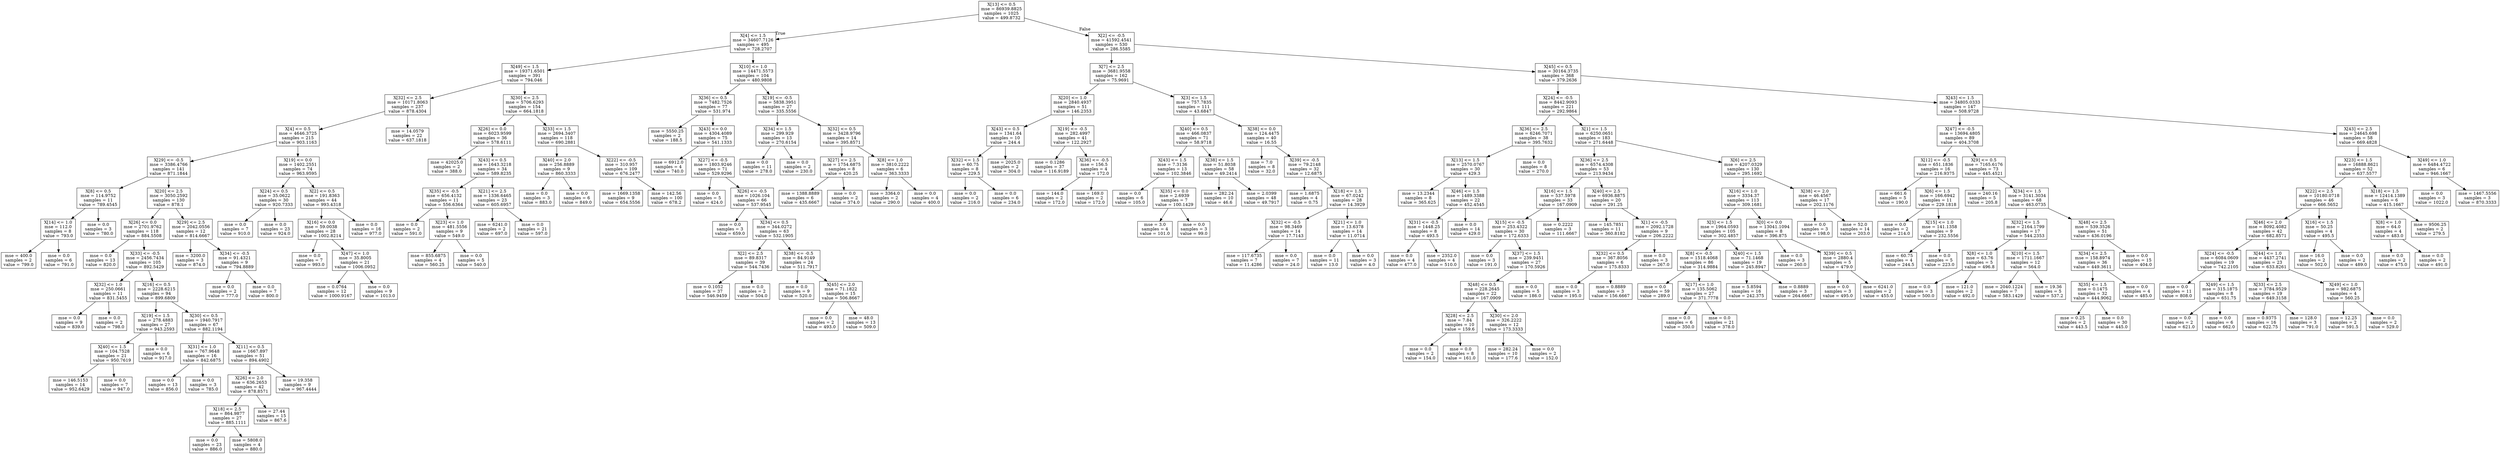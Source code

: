 digraph Tree {
node [shape=box] ;
0 [label="X[13] <= 0.5\nmse = 86939.8825\nsamples = 1025\nvalue = 499.8732"] ;
1 [label="X[4] <= 1.5\nmse = 34607.7126\nsamples = 495\nvalue = 728.2707"] ;
0 -> 1 [labeldistance=2.5, labelangle=45, headlabel="True"] ;
2 [label="X[49] <= 1.5\nmse = 19371.6501\nsamples = 391\nvalue = 794.046"] ;
1 -> 2 ;
3 [label="X[32] <= 2.5\nmse = 10171.8063\nsamples = 237\nvalue = 878.4304"] ;
2 -> 3 ;
4 [label="X[4] <= 0.5\nmse = 4646.3725\nsamples = 215\nvalue = 903.1163"] ;
3 -> 4 ;
5 [label="X[29] <= -0.5\nmse = 3386.4766\nsamples = 141\nvalue = 871.1844"] ;
4 -> 5 ;
6 [label="X[8] <= 0.5\nmse = 114.9752\nsamples = 11\nvalue = 789.4545"] ;
5 -> 6 ;
7 [label="X[14] <= 1.0\nmse = 112.0\nsamples = 8\nvalue = 793.0"] ;
6 -> 7 ;
8 [label="mse = 400.0\nsamples = 2\nvalue = 799.0"] ;
7 -> 8 ;
9 [label="mse = 0.0\nsamples = 6\nvalue = 791.0"] ;
7 -> 9 ;
10 [label="mse = 0.0\nsamples = 3\nvalue = 780.0"] ;
6 -> 10 ;
11 [label="X[20] <= 2.5\nmse = 3050.2592\nsamples = 130\nvalue = 878.1"] ;
5 -> 11 ;
12 [label="X[26] <= 0.0\nmse = 2701.9762\nsamples = 118\nvalue = 884.5508"] ;
11 -> 12 ;
13 [label="mse = 0.0\nsamples = 13\nvalue = 820.0"] ;
12 -> 13 ;
14 [label="X[33] <= -0.5\nmse = 2456.7434\nsamples = 105\nvalue = 892.5429"] ;
12 -> 14 ;
15 [label="X[32] <= 1.0\nmse = 250.0661\nsamples = 11\nvalue = 831.5455"] ;
14 -> 15 ;
16 [label="mse = 0.0\nsamples = 9\nvalue = 839.0"] ;
15 -> 16 ;
17 [label="mse = 0.0\nsamples = 2\nvalue = 798.0"] ;
15 -> 17 ;
18 [label="X[16] <= 0.5\nmse = 2228.6215\nsamples = 94\nvalue = 899.6809"] ;
14 -> 18 ;
19 [label="X[19] <= 1.5\nmse = 278.4883\nsamples = 27\nvalue = 943.2593"] ;
18 -> 19 ;
20 [label="X[40] <= 1.5\nmse = 104.7528\nsamples = 21\nvalue = 950.7619"] ;
19 -> 20 ;
21 [label="mse = 146.5153\nsamples = 14\nvalue = 952.6429"] ;
20 -> 21 ;
22 [label="mse = 0.0\nsamples = 7\nvalue = 947.0"] ;
20 -> 22 ;
23 [label="mse = 0.0\nsamples = 6\nvalue = 917.0"] ;
19 -> 23 ;
24 [label="X[30] <= 0.5\nmse = 1940.7917\nsamples = 67\nvalue = 882.1194"] ;
18 -> 24 ;
25 [label="X[31] <= 1.0\nmse = 767.9648\nsamples = 16\nvalue = 842.6875"] ;
24 -> 25 ;
26 [label="mse = 0.0\nsamples = 13\nvalue = 856.0"] ;
25 -> 26 ;
27 [label="mse = 0.0\nsamples = 3\nvalue = 785.0"] ;
25 -> 27 ;
28 [label="X[11] <= 0.5\nmse = 1667.897\nsamples = 51\nvalue = 894.4902"] ;
24 -> 28 ;
29 [label="X[26] <= 2.0\nmse = 636.2653\nsamples = 42\nvalue = 878.8571"] ;
28 -> 29 ;
30 [label="X[18] <= 2.5\nmse = 864.9877\nsamples = 27\nvalue = 885.1111"] ;
29 -> 30 ;
31 [label="mse = 0.0\nsamples = 23\nvalue = 886.0"] ;
30 -> 31 ;
32 [label="mse = 5808.0\nsamples = 4\nvalue = 880.0"] ;
30 -> 32 ;
33 [label="mse = 27.44\nsamples = 15\nvalue = 867.6"] ;
29 -> 33 ;
34 [label="mse = 19.358\nsamples = 9\nvalue = 967.4444"] ;
28 -> 34 ;
35 [label="X[29] <= 2.5\nmse = 2042.0556\nsamples = 12\nvalue = 814.6667"] ;
11 -> 35 ;
36 [label="mse = 3200.0\nsamples = 3\nvalue = 874.0"] ;
35 -> 36 ;
37 [label="X[34] <= -0.5\nmse = 91.4321\nsamples = 9\nvalue = 794.8889"] ;
35 -> 37 ;
38 [label="mse = 0.0\nsamples = 2\nvalue = 777.0"] ;
37 -> 38 ;
39 [label="mse = 0.0\nsamples = 7\nvalue = 800.0"] ;
37 -> 39 ;
40 [label="X[19] <= 0.0\nmse = 1402.2551\nsamples = 74\nvalue = 963.9595"] ;
4 -> 40 ;
41 [label="X[24] <= 0.5\nmse = 35.0622\nsamples = 30\nvalue = 920.7333"] ;
40 -> 41 ;
42 [label="mse = 0.0\nsamples = 7\nvalue = 910.0"] ;
41 -> 42 ;
43 [label="mse = 0.0\nsamples = 23\nvalue = 924.0"] ;
41 -> 43 ;
44 [label="X[2] <= 0.5\nmse = 191.8363\nsamples = 44\nvalue = 993.4318"] ;
40 -> 44 ;
45 [label="X[16] <= 0.0\nmse = 59.0038\nsamples = 28\nvalue = 1002.8214"] ;
44 -> 45 ;
46 [label="mse = 0.0\nsamples = 7\nvalue = 993.0"] ;
45 -> 46 ;
47 [label="X[47] <= 1.0\nmse = 35.8005\nsamples = 21\nvalue = 1006.0952"] ;
45 -> 47 ;
48 [label="mse = 0.0764\nsamples = 12\nvalue = 1000.9167"] ;
47 -> 48 ;
49 [label="mse = 0.0\nsamples = 9\nvalue = 1013.0"] ;
47 -> 49 ;
50 [label="mse = 0.0\nsamples = 16\nvalue = 977.0"] ;
44 -> 50 ;
51 [label="mse = 14.0579\nsamples = 22\nvalue = 637.1818"] ;
3 -> 51 ;
52 [label="X[30] <= 2.5\nmse = 5706.6293\nsamples = 154\nvalue = 664.1818"] ;
2 -> 52 ;
53 [label="X[26] <= 0.0\nmse = 6023.9599\nsamples = 36\nvalue = 578.6111"] ;
52 -> 53 ;
54 [label="mse = 42025.0\nsamples = 2\nvalue = 388.0"] ;
53 -> 54 ;
55 [label="X[43] <= 0.5\nmse = 1643.3218\nsamples = 34\nvalue = 589.8235"] ;
53 -> 55 ;
56 [label="X[35] <= -0.5\nmse = 656.4132\nsamples = 11\nvalue = 556.6364"] ;
55 -> 56 ;
57 [label="mse = 0.0\nsamples = 2\nvalue = 591.0"] ;
56 -> 57 ;
58 [label="X[23] <= 1.0\nmse = 481.5556\nsamples = 9\nvalue = 549.0"] ;
56 -> 58 ;
59 [label="mse = 855.6875\nsamples = 4\nvalue = 560.25"] ;
58 -> 59 ;
60 [label="mse = 0.0\nsamples = 5\nvalue = 540.0"] ;
58 -> 60 ;
61 [label="X[21] <= 2.5\nmse = 1336.6465\nsamples = 23\nvalue = 605.6957"] ;
55 -> 61 ;
62 [label="mse = 6241.0\nsamples = 2\nvalue = 697.0"] ;
61 -> 62 ;
63 [label="mse = 0.0\nsamples = 21\nvalue = 597.0"] ;
61 -> 63 ;
64 [label="X[33] <= 1.5\nmse = 2694.3407\nsamples = 118\nvalue = 690.2881"] ;
52 -> 64 ;
65 [label="X[40] <= 2.0\nmse = 256.8889\nsamples = 9\nvalue = 860.3333"] ;
64 -> 65 ;
66 [label="mse = 0.0\nsamples = 3\nvalue = 883.0"] ;
65 -> 66 ;
67 [label="mse = 0.0\nsamples = 6\nvalue = 849.0"] ;
65 -> 67 ;
68 [label="X[22] <= -0.5\nmse = 310.957\nsamples = 109\nvalue = 676.2477"] ;
64 -> 68 ;
69 [label="mse = 1669.1358\nsamples = 9\nvalue = 654.5556"] ;
68 -> 69 ;
70 [label="mse = 142.56\nsamples = 100\nvalue = 678.2"] ;
68 -> 70 ;
71 [label="X[10] <= 1.0\nmse = 14471.5573\nsamples = 104\nvalue = 480.9808"] ;
1 -> 71 ;
72 [label="X[36] <= 0.5\nmse = 7482.7526\nsamples = 77\nvalue = 531.974"] ;
71 -> 72 ;
73 [label="mse = 5550.25\nsamples = 2\nvalue = 188.5"] ;
72 -> 73 ;
74 [label="X[43] <= 0.0\nmse = 4304.4089\nsamples = 75\nvalue = 541.1333"] ;
72 -> 74 ;
75 [label="mse = 6912.0\nsamples = 4\nvalue = 740.0"] ;
74 -> 75 ;
76 [label="X[27] <= -0.5\nmse = 1803.9246\nsamples = 71\nvalue = 529.9296"] ;
74 -> 76 ;
77 [label="mse = 0.0\nsamples = 5\nvalue = 424.0"] ;
76 -> 77 ;
78 [label="X[26] <= -0.5\nmse = 1026.104\nsamples = 66\nvalue = 537.9545"] ;
76 -> 78 ;
79 [label="mse = 0.0\nsamples = 3\nvalue = 659.0"] ;
78 -> 79 ;
80 [label="X[34] <= 0.5\nmse = 344.0272\nsamples = 63\nvalue = 532.1905"] ;
78 -> 80 ;
81 [label="X[2] <= 2.5\nmse = 89.8317\nsamples = 39\nvalue = 544.7436"] ;
80 -> 81 ;
82 [label="mse = 0.1052\nsamples = 37\nvalue = 546.9459"] ;
81 -> 82 ;
83 [label="mse = 0.0\nsamples = 2\nvalue = 504.0"] ;
81 -> 83 ;
84 [label="X[38] <= -0.5\nmse = 84.9149\nsamples = 24\nvalue = 511.7917"] ;
80 -> 84 ;
85 [label="mse = 0.0\nsamples = 9\nvalue = 520.0"] ;
84 -> 85 ;
86 [label="X[45] <= 2.0\nmse = 71.1822\nsamples = 15\nvalue = 506.8667"] ;
84 -> 86 ;
87 [label="mse = 0.0\nsamples = 2\nvalue = 493.0"] ;
86 -> 87 ;
88 [label="mse = 48.0\nsamples = 13\nvalue = 509.0"] ;
86 -> 88 ;
89 [label="X[19] <= -0.5\nmse = 5838.3951\nsamples = 27\nvalue = 335.5556"] ;
71 -> 89 ;
90 [label="X[34] <= 1.5\nmse = 299.929\nsamples = 13\nvalue = 270.6154"] ;
89 -> 90 ;
91 [label="mse = 0.0\nsamples = 11\nvalue = 278.0"] ;
90 -> 91 ;
92 [label="mse = 0.0\nsamples = 2\nvalue = 230.0"] ;
90 -> 92 ;
93 [label="X[32] <= 0.5\nmse = 3428.9796\nsamples = 14\nvalue = 395.8571"] ;
89 -> 93 ;
94 [label="X[27] <= 2.5\nmse = 1754.6875\nsamples = 8\nvalue = 420.25"] ;
93 -> 94 ;
95 [label="mse = 1388.8889\nsamples = 6\nvalue = 435.6667"] ;
94 -> 95 ;
96 [label="mse = 0.0\nsamples = 2\nvalue = 374.0"] ;
94 -> 96 ;
97 [label="X[8] <= 1.0\nmse = 3810.2222\nsamples = 6\nvalue = 363.3333"] ;
93 -> 97 ;
98 [label="mse = 3364.0\nsamples = 2\nvalue = 290.0"] ;
97 -> 98 ;
99 [label="mse = 0.0\nsamples = 4\nvalue = 400.0"] ;
97 -> 99 ;
100 [label="X[2] <= -0.5\nmse = 41592.4541\nsamples = 530\nvalue = 286.5585"] ;
0 -> 100 [labeldistance=2.5, labelangle=-45, headlabel="False"] ;
101 [label="X[7] <= 2.5\nmse = 3681.9558\nsamples = 162\nvalue = 75.9691"] ;
100 -> 101 ;
102 [label="X[20] <= 1.0\nmse = 2840.4937\nsamples = 51\nvalue = 146.2353"] ;
101 -> 102 ;
103 [label="X[43] <= 0.5\nmse = 1341.64\nsamples = 10\nvalue = 244.4"] ;
102 -> 103 ;
104 [label="X[32] <= 1.5\nmse = 60.75\nsamples = 8\nvalue = 229.5"] ;
103 -> 104 ;
105 [label="mse = 0.0\nsamples = 2\nvalue = 216.0"] ;
104 -> 105 ;
106 [label="mse = 0.0\nsamples = 6\nvalue = 234.0"] ;
104 -> 106 ;
107 [label="mse = 2025.0\nsamples = 2\nvalue = 304.0"] ;
103 -> 107 ;
108 [label="X[19] <= -0.5\nmse = 282.4997\nsamples = 41\nvalue = 122.2927"] ;
102 -> 108 ;
109 [label="mse = 0.1286\nsamples = 37\nvalue = 116.9189"] ;
108 -> 109 ;
110 [label="X[36] <= -0.5\nmse = 156.5\nsamples = 4\nvalue = 172.0"] ;
108 -> 110 ;
111 [label="mse = 144.0\nsamples = 2\nvalue = 172.0"] ;
110 -> 111 ;
112 [label="mse = 169.0\nsamples = 2\nvalue = 172.0"] ;
110 -> 112 ;
113 [label="X[3] <= 1.5\nmse = 757.7835\nsamples = 111\nvalue = 43.6847"] ;
101 -> 113 ;
114 [label="X[40] <= 0.5\nmse = 466.0837\nsamples = 71\nvalue = 58.9718"] ;
113 -> 114 ;
115 [label="X[43] <= 1.5\nmse = 7.3136\nsamples = 13\nvalue = 102.3846"] ;
114 -> 115 ;
116 [label="mse = 0.0\nsamples = 6\nvalue = 105.0"] ;
115 -> 116 ;
117 [label="X[35] <= 0.0\nmse = 2.6939\nsamples = 7\nvalue = 100.1429"] ;
115 -> 117 ;
118 [label="mse = 3.0\nsamples = 4\nvalue = 101.0"] ;
117 -> 118 ;
119 [label="mse = 0.0\nsamples = 3\nvalue = 99.0"] ;
117 -> 119 ;
120 [label="X[38] <= 1.5\nmse = 51.8038\nsamples = 58\nvalue = 49.2414"] ;
114 -> 120 ;
121 [label="mse = 282.24\nsamples = 10\nvalue = 46.6"] ;
120 -> 121 ;
122 [label="mse = 2.0399\nsamples = 48\nvalue = 49.7917"] ;
120 -> 122 ;
123 [label="X[38] <= 0.0\nmse = 124.4475\nsamples = 40\nvalue = 16.55"] ;
113 -> 123 ;
124 [label="mse = 7.0\nsamples = 8\nvalue = 32.0"] ;
123 -> 124 ;
125 [label="X[39] <= -0.5\nmse = 79.2148\nsamples = 32\nvalue = 12.6875"] ;
123 -> 125 ;
126 [label="mse = 1.6875\nsamples = 4\nvalue = 0.75"] ;
125 -> 126 ;
127 [label="X[18] <= 1.5\nmse = 67.0242\nsamples = 28\nvalue = 14.3929"] ;
125 -> 127 ;
128 [label="X[32] <= -0.5\nmse = 98.3469\nsamples = 14\nvalue = 17.7143"] ;
127 -> 128 ;
129 [label="mse = 117.6735\nsamples = 7\nvalue = 11.4286"] ;
128 -> 129 ;
130 [label="mse = 0.0\nsamples = 7\nvalue = 24.0"] ;
128 -> 130 ;
131 [label="X[21] <= 1.0\nmse = 13.6378\nsamples = 14\nvalue = 11.0714"] ;
127 -> 131 ;
132 [label="mse = 0.0\nsamples = 11\nvalue = 13.0"] ;
131 -> 132 ;
133 [label="mse = 0.0\nsamples = 3\nvalue = 4.0"] ;
131 -> 133 ;
134 [label="X[45] <= 0.5\nmse = 30164.3735\nsamples = 368\nvalue = 379.2636"] ;
100 -> 134 ;
135 [label="X[24] <= -0.5\nmse = 8442.9093\nsamples = 221\nvalue = 292.9864"] ;
134 -> 135 ;
136 [label="X[36] <= 2.5\nmse = 6246.7071\nsamples = 38\nvalue = 395.7632"] ;
135 -> 136 ;
137 [label="X[13] <= 1.5\nmse = 2570.0767\nsamples = 30\nvalue = 429.3"] ;
136 -> 137 ;
138 [label="mse = 13.2344\nsamples = 8\nvalue = 365.625"] ;
137 -> 138 ;
139 [label="X[46] <= 1.5\nmse = 1489.3388\nsamples = 22\nvalue = 452.4545"] ;
137 -> 139 ;
140 [label="X[31] <= -0.5\nmse = 1448.25\nsamples = 8\nvalue = 493.5"] ;
139 -> 140 ;
141 [label="mse = 0.0\nsamples = 4\nvalue = 477.0"] ;
140 -> 141 ;
142 [label="mse = 2352.0\nsamples = 4\nvalue = 510.0"] ;
140 -> 142 ;
143 [label="mse = 0.0\nsamples = 14\nvalue = 429.0"] ;
139 -> 143 ;
144 [label="mse = 0.0\nsamples = 8\nvalue = 270.0"] ;
136 -> 144 ;
145 [label="X[1] <= 1.5\nmse = 6250.0651\nsamples = 183\nvalue = 271.6448"] ;
135 -> 145 ;
146 [label="X[36] <= 2.5\nmse = 6574.4308\nsamples = 53\nvalue = 213.9434"] ;
145 -> 146 ;
147 [label="X[16] <= 1.5\nmse = 537.5978\nsamples = 33\nvalue = 167.0909"] ;
146 -> 147 ;
148 [label="X[15] <= -0.5\nmse = 253.4322\nsamples = 30\nvalue = 172.6333"] ;
147 -> 148 ;
149 [label="mse = 0.0\nsamples = 3\nvalue = 191.0"] ;
148 -> 149 ;
150 [label="X[37] <= 1.5\nmse = 239.9451\nsamples = 27\nvalue = 170.5926"] ;
148 -> 150 ;
151 [label="X[48] <= 0.5\nmse = 228.2645\nsamples = 22\nvalue = 167.0909"] ;
150 -> 151 ;
152 [label="X[28] <= 2.5\nmse = 7.84\nsamples = 10\nvalue = 159.6"] ;
151 -> 152 ;
153 [label="mse = 0.0\nsamples = 2\nvalue = 154.0"] ;
152 -> 153 ;
154 [label="mse = 0.0\nsamples = 8\nvalue = 161.0"] ;
152 -> 154 ;
155 [label="X[30] <= 2.0\nmse = 326.2222\nsamples = 12\nvalue = 173.3333"] ;
151 -> 155 ;
156 [label="mse = 282.24\nsamples = 10\nvalue = 177.6"] ;
155 -> 156 ;
157 [label="mse = 0.0\nsamples = 2\nvalue = 152.0"] ;
155 -> 157 ;
158 [label="mse = 0.0\nsamples = 5\nvalue = 186.0"] ;
150 -> 158 ;
159 [label="mse = 0.2222\nsamples = 3\nvalue = 111.6667"] ;
147 -> 159 ;
160 [label="X[40] <= 2.5\nmse = 6936.8875\nsamples = 20\nvalue = 291.25"] ;
146 -> 160 ;
161 [label="mse = 145.7851\nsamples = 11\nvalue = 360.8182"] ;
160 -> 161 ;
162 [label="X[1] <= -0.5\nmse = 2092.1728\nsamples = 9\nvalue = 206.2222"] ;
160 -> 162 ;
163 [label="X[32] <= 0.5\nmse = 367.8056\nsamples = 6\nvalue = 175.8333"] ;
162 -> 163 ;
164 [label="mse = 0.0\nsamples = 3\nvalue = 195.0"] ;
163 -> 164 ;
165 [label="mse = 0.8889\nsamples = 3\nvalue = 156.6667"] ;
163 -> 165 ;
166 [label="mse = 0.0\nsamples = 3\nvalue = 267.0"] ;
162 -> 166 ;
167 [label="X[6] <= 2.5\nmse = 4207.0329\nsamples = 130\nvalue = 295.1692"] ;
145 -> 167 ;
168 [label="X[16] <= 1.0\nmse = 3334.37\nsamples = 113\nvalue = 309.1681"] ;
167 -> 168 ;
169 [label="X[3] <= 1.5\nmse = 1964.0593\nsamples = 105\nvalue = 302.4857"] ;
168 -> 169 ;
170 [label="X[8] <= -0.5\nmse = 1518.4068\nsamples = 86\nvalue = 314.9884"] ;
169 -> 170 ;
171 [label="mse = 0.0\nsamples = 59\nvalue = 289.0"] ;
170 -> 171 ;
172 [label="X[17] <= 1.0\nmse = 135.5062\nsamples = 27\nvalue = 371.7778"] ;
170 -> 172 ;
173 [label="mse = 0.0\nsamples = 6\nvalue = 350.0"] ;
172 -> 173 ;
174 [label="mse = 0.0\nsamples = 21\nvalue = 378.0"] ;
172 -> 174 ;
175 [label="X[40] <= 1.5\nmse = 71.1468\nsamples = 19\nvalue = 245.8947"] ;
169 -> 175 ;
176 [label="mse = 5.8594\nsamples = 16\nvalue = 242.375"] ;
175 -> 176 ;
177 [label="mse = 0.8889\nsamples = 3\nvalue = 264.6667"] ;
175 -> 177 ;
178 [label="X[0] <= 0.0\nmse = 13041.1094\nsamples = 8\nvalue = 396.875"] ;
168 -> 178 ;
179 [label="mse = 0.0\nsamples = 3\nvalue = 260.0"] ;
178 -> 179 ;
180 [label="X[39] <= 0.5\nmse = 2880.4\nsamples = 5\nvalue = 479.0"] ;
178 -> 180 ;
181 [label="mse = 0.0\nsamples = 3\nvalue = 495.0"] ;
180 -> 181 ;
182 [label="mse = 6241.0\nsamples = 2\nvalue = 455.0"] ;
180 -> 182 ;
183 [label="X[38] <= 2.0\nmse = 46.4567\nsamples = 17\nvalue = 202.1176"] ;
167 -> 183 ;
184 [label="mse = 0.0\nsamples = 3\nvalue = 198.0"] ;
183 -> 184 ;
185 [label="mse = 52.0\nsamples = 14\nvalue = 203.0"] ;
183 -> 185 ;
186 [label="X[43] <= 1.5\nmse = 34805.0333\nsamples = 147\nvalue = 508.9728"] ;
134 -> 186 ;
187 [label="X[47] <= -0.5\nmse = 13694.4805\nsamples = 89\nvalue = 404.3708"] ;
186 -> 187 ;
188 [label="X[12] <= -0.5\nmse = 651.1836\nsamples = 16\nvalue = 216.9375"] ;
187 -> 188 ;
189 [label="mse = 661.6\nsamples = 5\nvalue = 190.0"] ;
188 -> 189 ;
190 [label="X[6] <= 1.5\nmse = 166.6942\nsamples = 11\nvalue = 229.1818"] ;
188 -> 190 ;
191 [label="mse = 0.0\nsamples = 2\nvalue = 214.0"] ;
190 -> 191 ;
192 [label="X[15] <= 1.0\nmse = 141.1358\nsamples = 9\nvalue = 232.5556"] ;
190 -> 192 ;
193 [label="mse = 60.75\nsamples = 4\nvalue = 244.5"] ;
192 -> 193 ;
194 [label="mse = 0.0\nsamples = 5\nvalue = 223.0"] ;
192 -> 194 ;
195 [label="X[9] <= 0.5\nmse = 7165.6176\nsamples = 73\nvalue = 445.4521"] ;
187 -> 195 ;
196 [label="mse = 240.16\nsamples = 5\nvalue = 205.8"] ;
195 -> 196 ;
197 [label="X[34] <= 1.5\nmse = 3141.3034\nsamples = 68\nvalue = 463.0735"] ;
195 -> 197 ;
198 [label="X[32] <= 1.5\nmse = 2164.1799\nsamples = 17\nvalue = 544.2353"] ;
197 -> 198 ;
199 [label="X[8] <= 1.0\nmse = 63.76\nsamples = 5\nvalue = 496.8"] ;
198 -> 199 ;
200 [label="mse = 0.0\nsamples = 3\nvalue = 500.0"] ;
199 -> 200 ;
201 [label="mse = 121.0\nsamples = 2\nvalue = 492.0"] ;
199 -> 201 ;
202 [label="X[10] <= 1.5\nmse = 1711.1667\nsamples = 12\nvalue = 564.0"] ;
198 -> 202 ;
203 [label="mse = 2040.1224\nsamples = 7\nvalue = 583.1429"] ;
202 -> 203 ;
204 [label="mse = 19.36\nsamples = 5\nvalue = 537.2"] ;
202 -> 204 ;
205 [label="X[48] <= 2.5\nmse = 539.3526\nsamples = 51\nvalue = 436.0196"] ;
197 -> 205 ;
206 [label="X[34] <= 2.5\nmse = 158.8974\nsamples = 36\nvalue = 449.3611"] ;
205 -> 206 ;
207 [label="X[35] <= 1.5\nmse = 0.1475\nsamples = 32\nvalue = 444.9062"] ;
206 -> 207 ;
208 [label="mse = 0.25\nsamples = 2\nvalue = 443.5"] ;
207 -> 208 ;
209 [label="mse = 0.0\nsamples = 30\nvalue = 445.0"] ;
207 -> 209 ;
210 [label="mse = 0.0\nsamples = 4\nvalue = 485.0"] ;
206 -> 210 ;
211 [label="mse = 0.0\nsamples = 15\nvalue = 404.0"] ;
205 -> 211 ;
212 [label="X[43] <= 2.5\nmse = 24645.698\nsamples = 58\nvalue = 669.4828"] ;
186 -> 212 ;
213 [label="X[23] <= 1.5\nmse = 16888.8621\nsamples = 52\nvalue = 637.5577"] ;
212 -> 213 ;
214 [label="X[22] <= 2.5\nmse = 10180.0718\nsamples = 46\nvalue = 666.5652"] ;
213 -> 214 ;
215 [label="X[46] <= 2.0\nmse = 8092.4082\nsamples = 42\nvalue = 682.8571"] ;
214 -> 215 ;
216 [label="X[24] <= -0.5\nmse = 6084.0609\nsamples = 19\nvalue = 742.2105"] ;
215 -> 216 ;
217 [label="mse = 0.0\nsamples = 11\nvalue = 808.0"] ;
216 -> 217 ;
218 [label="X[49] <= 1.5\nmse = 315.1875\nsamples = 8\nvalue = 651.75"] ;
216 -> 218 ;
219 [label="mse = 0.0\nsamples = 2\nvalue = 621.0"] ;
218 -> 219 ;
220 [label="mse = 0.0\nsamples = 6\nvalue = 662.0"] ;
218 -> 220 ;
221 [label="X[44] <= 1.0\nmse = 4437.2741\nsamples = 23\nvalue = 633.8261"] ;
215 -> 221 ;
222 [label="X[33] <= 2.5\nmse = 3784.9529\nsamples = 19\nvalue = 649.3158"] ;
221 -> 222 ;
223 [label="mse = 0.9375\nsamples = 16\nvalue = 622.75"] ;
222 -> 223 ;
224 [label="mse = 128.0\nsamples = 3\nvalue = 791.0"] ;
222 -> 224 ;
225 [label="X[49] <= 1.0\nmse = 982.6875\nsamples = 4\nvalue = 560.25"] ;
221 -> 225 ;
226 [label="mse = 12.25\nsamples = 2\nvalue = 591.5"] ;
225 -> 226 ;
227 [label="mse = 0.0\nsamples = 2\nvalue = 529.0"] ;
225 -> 227 ;
228 [label="X[16] <= 1.5\nmse = 50.25\nsamples = 4\nvalue = 495.5"] ;
214 -> 228 ;
229 [label="mse = 16.0\nsamples = 2\nvalue = 502.0"] ;
228 -> 229 ;
230 [label="mse = 0.0\nsamples = 2\nvalue = 489.0"] ;
228 -> 230 ;
231 [label="X[18] <= 1.5\nmse = 12414.1389\nsamples = 6\nvalue = 415.1667"] ;
213 -> 231 ;
232 [label="X[8] <= 1.0\nmse = 64.0\nsamples = 4\nvalue = 483.0"] ;
231 -> 232 ;
233 [label="mse = 0.0\nsamples = 2\nvalue = 475.0"] ;
232 -> 233 ;
234 [label="mse = 0.0\nsamples = 2\nvalue = 491.0"] ;
232 -> 234 ;
235 [label="mse = 9506.25\nsamples = 2\nvalue = 279.5"] ;
231 -> 235 ;
236 [label="X[49] <= 1.0\nmse = 6484.4722\nsamples = 6\nvalue = 946.1667"] ;
212 -> 236 ;
237 [label="mse = 0.0\nsamples = 3\nvalue = 1022.0"] ;
236 -> 237 ;
238 [label="mse = 1467.5556\nsamples = 3\nvalue = 870.3333"] ;
236 -> 238 ;
}